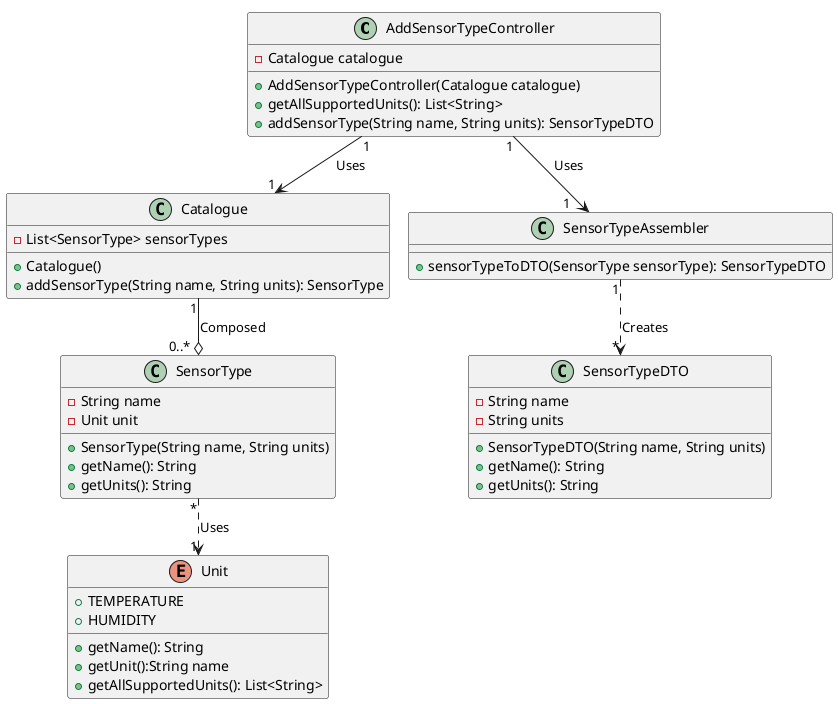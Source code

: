 @startuml
!pragma layout smetana
top to bottom direction
skinparam linetype ortho

class AddSensorTypeController {
-Catalogue catalogue
+AddSensorTypeController(Catalogue catalogue)
+getAllSupportedUnits(): List<String>
+addSensorType(String name, String units): SensorTypeDTO
}
class Catalogue {
-List<SensorType> sensorTypes
+Catalogue()
+addSensorType(String name, String units): SensorType
}
class SensorType {
-String name
-Unit unit
+SensorType(String name, String units)
+getName(): String
+getUnits(): String
}
enum Unit {
+TEMPERATURE
+HUMIDITY
+getName(): String
+getUnit():String name
+getAllSupportedUnits(): List<String>
}
class SensorTypeAssembler {

+sensorTypeToDTO(SensorType sensorType): SensorTypeDTO

}
class SensorTypeDTO {
-String name
-String units
+SensorTypeDTO(String name, String units)
+getName(): String
+getUnits(): String
}

AddSensorTypeController "1"-->"1" Catalogue: Uses
Catalogue "1"--o "0..*  " SensorType: Composed
SensorType "*"..>"1" Unit: Uses
AddSensorTypeController "1"-->"1     " SensorTypeAssembler: Uses
SensorTypeAssembler "1"..>"*" SensorTypeDTO: Creates


@enduml